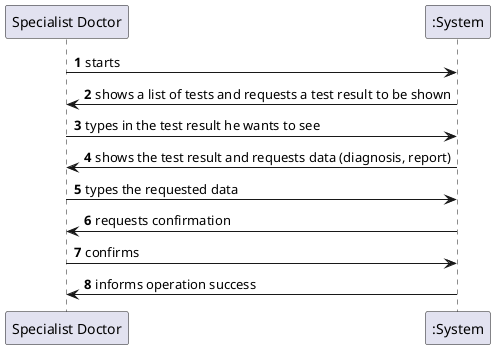 @startuml

autonumber

"Specialist Doctor" -> ":System": starts
":System" -> "Specialist Doctor": shows a list of tests and requests a test result to be shown
"Specialist Doctor" -> ":System": types in the test result he wants to see
":System" -> "Specialist Doctor": shows the test result and requests data (diagnosis, report)
"Specialist Doctor" -> ":System": types the requested data
":System" -> "Specialist Doctor": requests confirmation
"Specialist Doctor" -> ":System": confirms
":System" -> "Specialist Doctor": informs operation success
@enduml